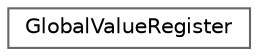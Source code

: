 digraph "Graphical Class Hierarchy"
{
 // LATEX_PDF_SIZE
  bgcolor="transparent";
  edge [fontname=Helvetica,fontsize=10,labelfontname=Helvetica,labelfontsize=10];
  node [fontname=Helvetica,fontsize=10,shape=box,height=0.2,width=0.4];
  rankdir="LR";
  Node0 [label="GlobalValueRegister",height=0.2,width=0.4,color="grey40", fillcolor="white", style="filled",URL="$da/d2a/struct_global_value_register.html",tooltip=" "];
}
